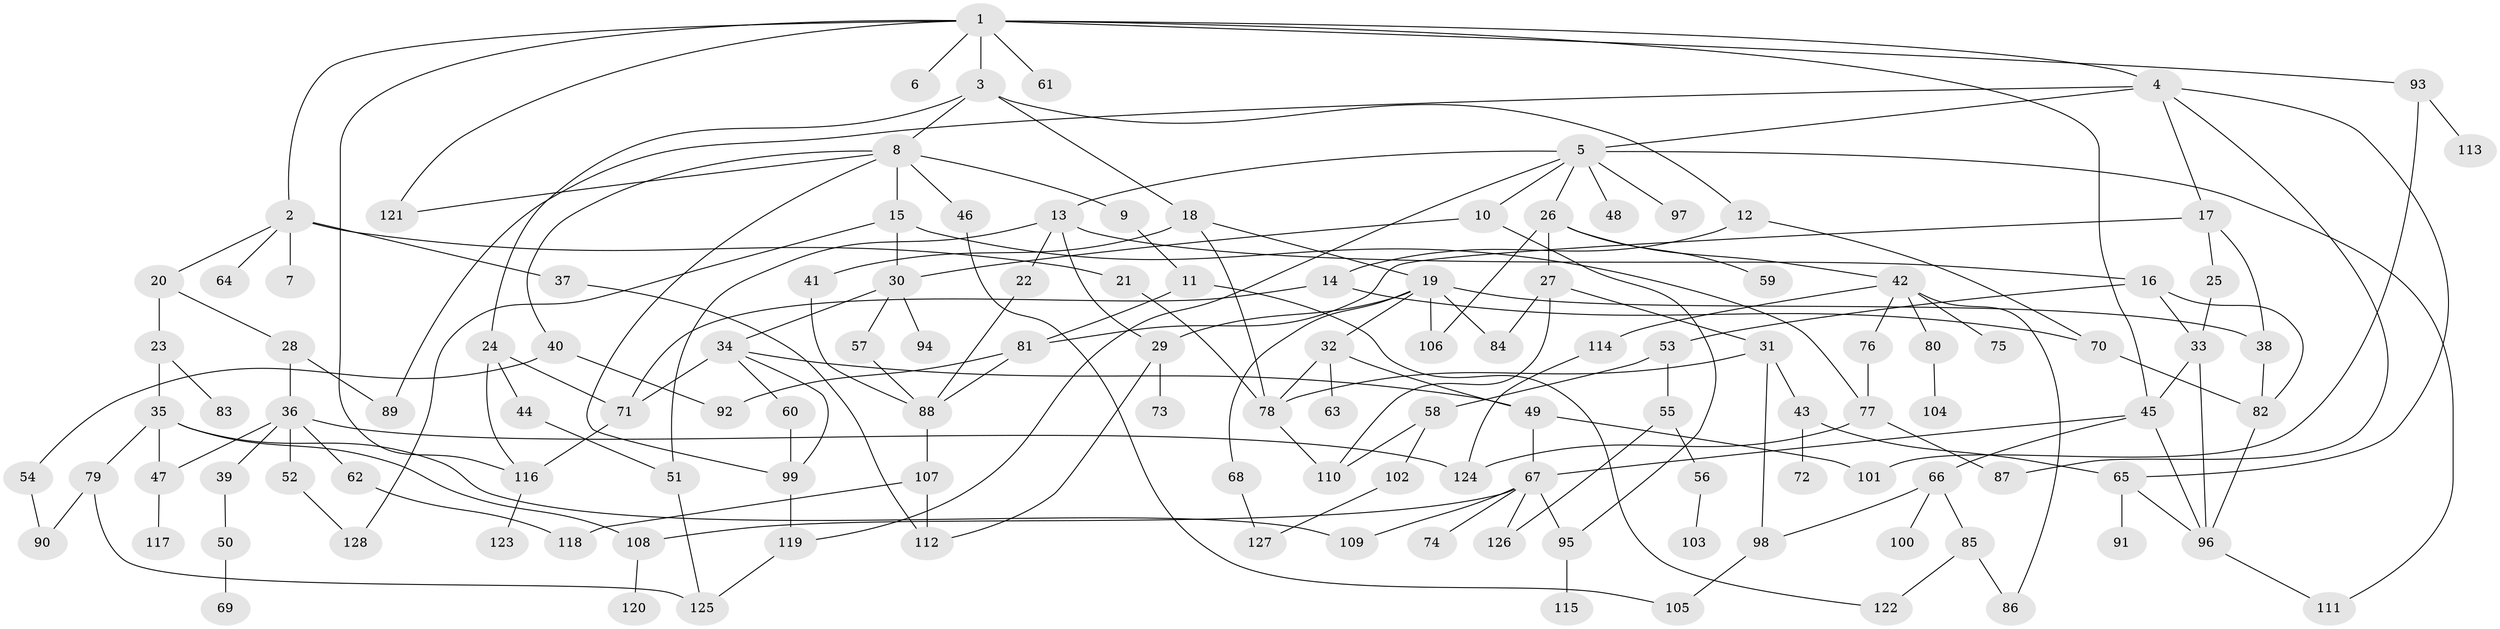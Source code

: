 // coarse degree distribution, {11: 0.05263157894736842, 10: 0.02631578947368421, 13: 0.05263157894736842, 1: 0.2631578947368421, 3: 0.15789473684210525, 2: 0.2631578947368421, 9: 0.02631578947368421, 6: 0.07894736842105263, 4: 0.05263157894736842, 5: 0.02631578947368421}
// Generated by graph-tools (version 1.1) at 2025/17/03/04/25 18:17:03]
// undirected, 128 vertices, 186 edges
graph export_dot {
graph [start="1"]
  node [color=gray90,style=filled];
  1;
  2;
  3;
  4;
  5;
  6;
  7;
  8;
  9;
  10;
  11;
  12;
  13;
  14;
  15;
  16;
  17;
  18;
  19;
  20;
  21;
  22;
  23;
  24;
  25;
  26;
  27;
  28;
  29;
  30;
  31;
  32;
  33;
  34;
  35;
  36;
  37;
  38;
  39;
  40;
  41;
  42;
  43;
  44;
  45;
  46;
  47;
  48;
  49;
  50;
  51;
  52;
  53;
  54;
  55;
  56;
  57;
  58;
  59;
  60;
  61;
  62;
  63;
  64;
  65;
  66;
  67;
  68;
  69;
  70;
  71;
  72;
  73;
  74;
  75;
  76;
  77;
  78;
  79;
  80;
  81;
  82;
  83;
  84;
  85;
  86;
  87;
  88;
  89;
  90;
  91;
  92;
  93;
  94;
  95;
  96;
  97;
  98;
  99;
  100;
  101;
  102;
  103;
  104;
  105;
  106;
  107;
  108;
  109;
  110;
  111;
  112;
  113;
  114;
  115;
  116;
  117;
  118;
  119;
  120;
  121;
  122;
  123;
  124;
  125;
  126;
  127;
  128;
  1 -- 2;
  1 -- 3;
  1 -- 4;
  1 -- 6;
  1 -- 61;
  1 -- 93;
  1 -- 116;
  1 -- 121;
  1 -- 45;
  2 -- 7;
  2 -- 20;
  2 -- 21;
  2 -- 37;
  2 -- 64;
  3 -- 8;
  3 -- 12;
  3 -- 18;
  3 -- 24;
  4 -- 5;
  4 -- 17;
  4 -- 65;
  4 -- 87;
  4 -- 89;
  5 -- 10;
  5 -- 13;
  5 -- 26;
  5 -- 48;
  5 -- 97;
  5 -- 119;
  5 -- 111;
  8 -- 9;
  8 -- 15;
  8 -- 40;
  8 -- 46;
  8 -- 99;
  8 -- 121;
  9 -- 11;
  10 -- 30;
  10 -- 95;
  11 -- 122;
  11 -- 81;
  12 -- 14;
  12 -- 70;
  13 -- 16;
  13 -- 22;
  13 -- 29;
  13 -- 51;
  14 -- 70;
  14 -- 71;
  15 -- 77;
  15 -- 128;
  15 -- 30;
  16 -- 33;
  16 -- 53;
  16 -- 82;
  17 -- 25;
  17 -- 81;
  17 -- 38;
  18 -- 19;
  18 -- 41;
  18 -- 78;
  19 -- 29;
  19 -- 32;
  19 -- 38;
  19 -- 68;
  19 -- 84;
  19 -- 106;
  20 -- 23;
  20 -- 28;
  21 -- 78;
  22 -- 88;
  23 -- 35;
  23 -- 83;
  24 -- 44;
  24 -- 71;
  24 -- 116;
  25 -- 33;
  26 -- 27;
  26 -- 42;
  26 -- 59;
  26 -- 106;
  27 -- 31;
  27 -- 110;
  27 -- 84;
  28 -- 36;
  28 -- 89;
  29 -- 73;
  29 -- 112;
  30 -- 34;
  30 -- 57;
  30 -- 94;
  31 -- 43;
  31 -- 98;
  31 -- 78;
  32 -- 49;
  32 -- 63;
  32 -- 78;
  33 -- 45;
  33 -- 96;
  34 -- 60;
  34 -- 99;
  34 -- 71;
  34 -- 49;
  35 -- 79;
  35 -- 108;
  35 -- 109;
  35 -- 47;
  36 -- 39;
  36 -- 47;
  36 -- 52;
  36 -- 62;
  36 -- 124;
  37 -- 112;
  38 -- 82;
  39 -- 50;
  40 -- 54;
  40 -- 92;
  41 -- 88;
  42 -- 75;
  42 -- 76;
  42 -- 80;
  42 -- 114;
  42 -- 86;
  43 -- 72;
  43 -- 65;
  44 -- 51;
  45 -- 66;
  45 -- 67;
  45 -- 96;
  46 -- 105;
  47 -- 117;
  49 -- 67;
  49 -- 101;
  50 -- 69;
  51 -- 125;
  52 -- 128;
  53 -- 55;
  53 -- 58;
  54 -- 90;
  55 -- 56;
  55 -- 126;
  56 -- 103;
  57 -- 88;
  58 -- 102;
  58 -- 110;
  60 -- 99;
  62 -- 118;
  65 -- 91;
  65 -- 96;
  66 -- 85;
  66 -- 100;
  66 -- 98;
  67 -- 74;
  67 -- 109;
  67 -- 126;
  67 -- 108;
  67 -- 95;
  68 -- 127;
  70 -- 82;
  71 -- 116;
  76 -- 77;
  77 -- 87;
  77 -- 124;
  78 -- 110;
  79 -- 90;
  79 -- 125;
  80 -- 104;
  81 -- 88;
  81 -- 92;
  82 -- 96;
  85 -- 86;
  85 -- 122;
  88 -- 107;
  93 -- 101;
  93 -- 113;
  95 -- 115;
  96 -- 111;
  98 -- 105;
  99 -- 119;
  102 -- 127;
  107 -- 112;
  107 -- 118;
  108 -- 120;
  114 -- 124;
  116 -- 123;
  119 -- 125;
}
